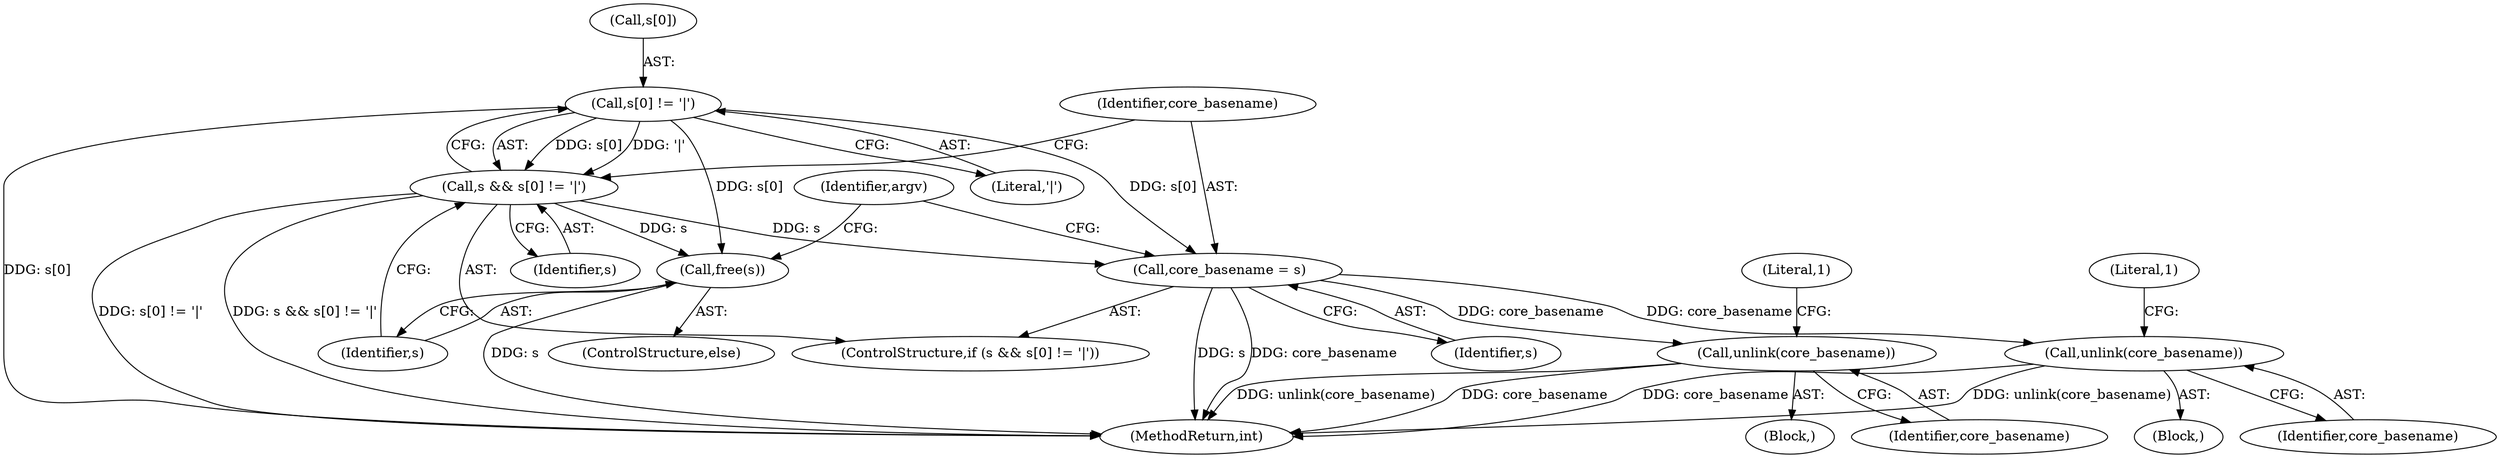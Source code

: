 digraph "0_abrt_80408e9e24a1c10f85fd969e1853e0f192157f92_0@array" {
"1000332" [label="(Call,s[0] != '|')"];
"1000330" [label="(Call,s && s[0] != '|')"];
"1000337" [label="(Call,core_basename = s)"];
"1001138" [label="(Call,unlink(core_basename))"];
"1001153" [label="(Call,unlink(core_basename))"];
"1000341" [label="(Call,free(s))"];
"1001153" [label="(Call,unlink(core_basename))"];
"1000337" [label="(Call,core_basename = s)"];
"1000331" [label="(Identifier,s)"];
"1001141" [label="(Literal,1)"];
"1001154" [label="(Identifier,core_basename)"];
"1000333" [label="(Call,s[0])"];
"1000347" [label="(Identifier,argv)"];
"1000340" [label="(ControlStructure,else)"];
"1001168" [label="(MethodReturn,int)"];
"1001139" [label="(Identifier,core_basename)"];
"1000329" [label="(ControlStructure,if (s && s[0] != '|'))"];
"1001156" [label="(Literal,1)"];
"1000336" [label="(Literal,'|')"];
"1000341" [label="(Call,free(s))"];
"1000330" [label="(Call,s && s[0] != '|')"];
"1001132" [label="(Block,)"];
"1000342" [label="(Identifier,s)"];
"1000332" [label="(Call,s[0] != '|')"];
"1001138" [label="(Call,unlink(core_basename))"];
"1000339" [label="(Identifier,s)"];
"1000338" [label="(Identifier,core_basename)"];
"1001150" [label="(Block,)"];
"1000332" -> "1000330"  [label="AST: "];
"1000332" -> "1000336"  [label="CFG: "];
"1000333" -> "1000332"  [label="AST: "];
"1000336" -> "1000332"  [label="AST: "];
"1000330" -> "1000332"  [label="CFG: "];
"1000332" -> "1001168"  [label="DDG: s[0]"];
"1000332" -> "1000330"  [label="DDG: s[0]"];
"1000332" -> "1000330"  [label="DDG: '|'"];
"1000332" -> "1000337"  [label="DDG: s[0]"];
"1000332" -> "1000341"  [label="DDG: s[0]"];
"1000330" -> "1000329"  [label="AST: "];
"1000330" -> "1000331"  [label="CFG: "];
"1000331" -> "1000330"  [label="AST: "];
"1000338" -> "1000330"  [label="CFG: "];
"1000342" -> "1000330"  [label="CFG: "];
"1000330" -> "1001168"  [label="DDG: s[0] != '|'"];
"1000330" -> "1001168"  [label="DDG: s && s[0] != '|'"];
"1000330" -> "1000337"  [label="DDG: s"];
"1000330" -> "1000341"  [label="DDG: s"];
"1000337" -> "1000329"  [label="AST: "];
"1000337" -> "1000339"  [label="CFG: "];
"1000338" -> "1000337"  [label="AST: "];
"1000339" -> "1000337"  [label="AST: "];
"1000347" -> "1000337"  [label="CFG: "];
"1000337" -> "1001168"  [label="DDG: s"];
"1000337" -> "1001168"  [label="DDG: core_basename"];
"1000337" -> "1001138"  [label="DDG: core_basename"];
"1000337" -> "1001153"  [label="DDG: core_basename"];
"1001138" -> "1001132"  [label="AST: "];
"1001138" -> "1001139"  [label="CFG: "];
"1001139" -> "1001138"  [label="AST: "];
"1001141" -> "1001138"  [label="CFG: "];
"1001138" -> "1001168"  [label="DDG: core_basename"];
"1001138" -> "1001168"  [label="DDG: unlink(core_basename)"];
"1001153" -> "1001150"  [label="AST: "];
"1001153" -> "1001154"  [label="CFG: "];
"1001154" -> "1001153"  [label="AST: "];
"1001156" -> "1001153"  [label="CFG: "];
"1001153" -> "1001168"  [label="DDG: core_basename"];
"1001153" -> "1001168"  [label="DDG: unlink(core_basename)"];
"1000341" -> "1000340"  [label="AST: "];
"1000341" -> "1000342"  [label="CFG: "];
"1000342" -> "1000341"  [label="AST: "];
"1000347" -> "1000341"  [label="CFG: "];
"1000341" -> "1001168"  [label="DDG: s"];
}
